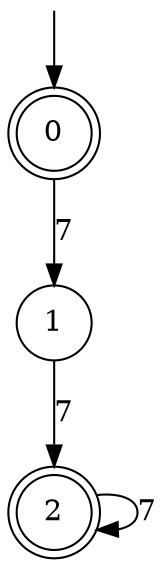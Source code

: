 digraph g {

	s0 [shape="doublecircle" label="0"];
	s1 [shape="circle" label="1"];
	s2 [shape="doublecircle" label="2"];
	s0 -> s1 [label="7"];
	s1 -> s2 [label="7"];
	s2 -> s2 [label="7"];

__start0 [label="" shape="none" width="0" height="0"];
__start0 -> s0;

}
